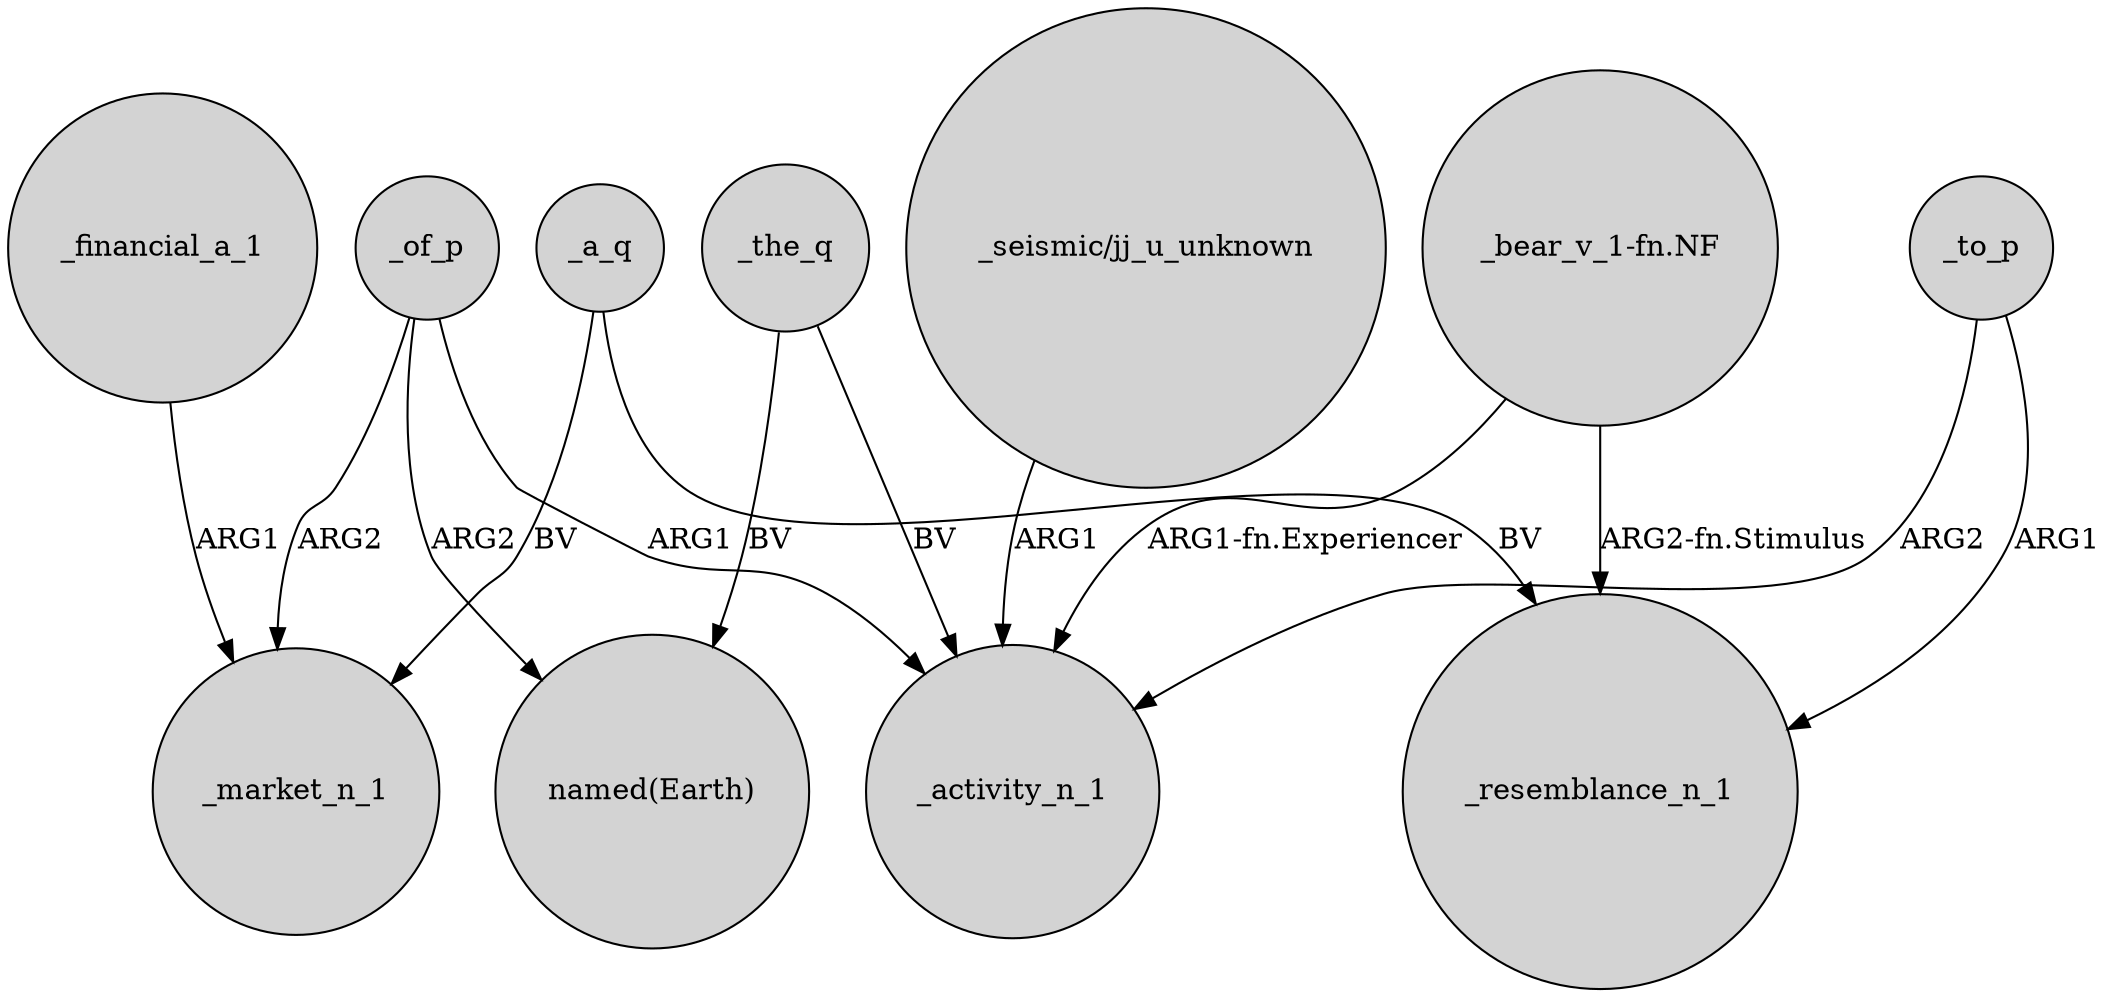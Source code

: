 digraph {
	node [shape=circle style=filled]
	_financial_a_1 -> _market_n_1 [label=ARG1]
	"_bear_v_1-fn.NF" -> _activity_n_1 [label="ARG1-fn.Experiencer"]
	_to_p -> _resemblance_n_1 [label=ARG1]
	"_bear_v_1-fn.NF" -> _resemblance_n_1 [label="ARG2-fn.Stimulus"]
	_the_q -> "named(Earth)" [label=BV]
	_to_p -> _activity_n_1 [label=ARG2]
	_of_p -> "named(Earth)" [label=ARG2]
	_the_q -> _activity_n_1 [label=BV]
	_of_p -> _market_n_1 [label=ARG2]
	_a_q -> _resemblance_n_1 [label=BV]
	"_seismic/jj_u_unknown" -> _activity_n_1 [label=ARG1]
	_a_q -> _market_n_1 [label=BV]
	_of_p -> _activity_n_1 [label=ARG1]
}
